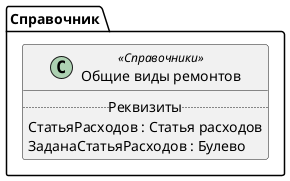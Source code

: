 ﻿@startuml ОбщиеВидыРемонтов
'!include templates.wsd
'..\include templates.wsd
class Справочник.ОбщиеВидыРемонтов as "Общие виды ремонтов" <<Справочники>>
{
..Реквизиты..
СтатьяРасходов : Статья расходов
ЗаданаСтатьяРасходов : Булево
}
@enduml
